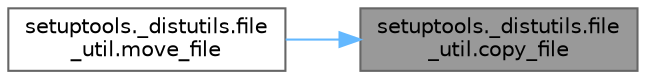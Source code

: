 digraph "setuptools._distutils.file_util.copy_file"
{
 // LATEX_PDF_SIZE
  bgcolor="transparent";
  edge [fontname=Helvetica,fontsize=10,labelfontname=Helvetica,labelfontsize=10];
  node [fontname=Helvetica,fontsize=10,shape=box,height=0.2,width=0.4];
  rankdir="RL";
  Node1 [id="Node000001",label="setuptools._distutils.file\l_util.copy_file",height=0.2,width=0.4,color="gray40", fillcolor="grey60", style="filled", fontcolor="black",tooltip=" "];
  Node1 -> Node2 [id="edge1_Node000001_Node000002",dir="back",color="steelblue1",style="solid",tooltip=" "];
  Node2 [id="Node000002",label="setuptools._distutils.file\l_util.move_file",height=0.2,width=0.4,color="grey40", fillcolor="white", style="filled",URL="$namespacesetuptools_1_1__distutils_1_1file__util.html#a5eea99fe14f30f7327cc4412669d94f6",tooltip=" "];
}
